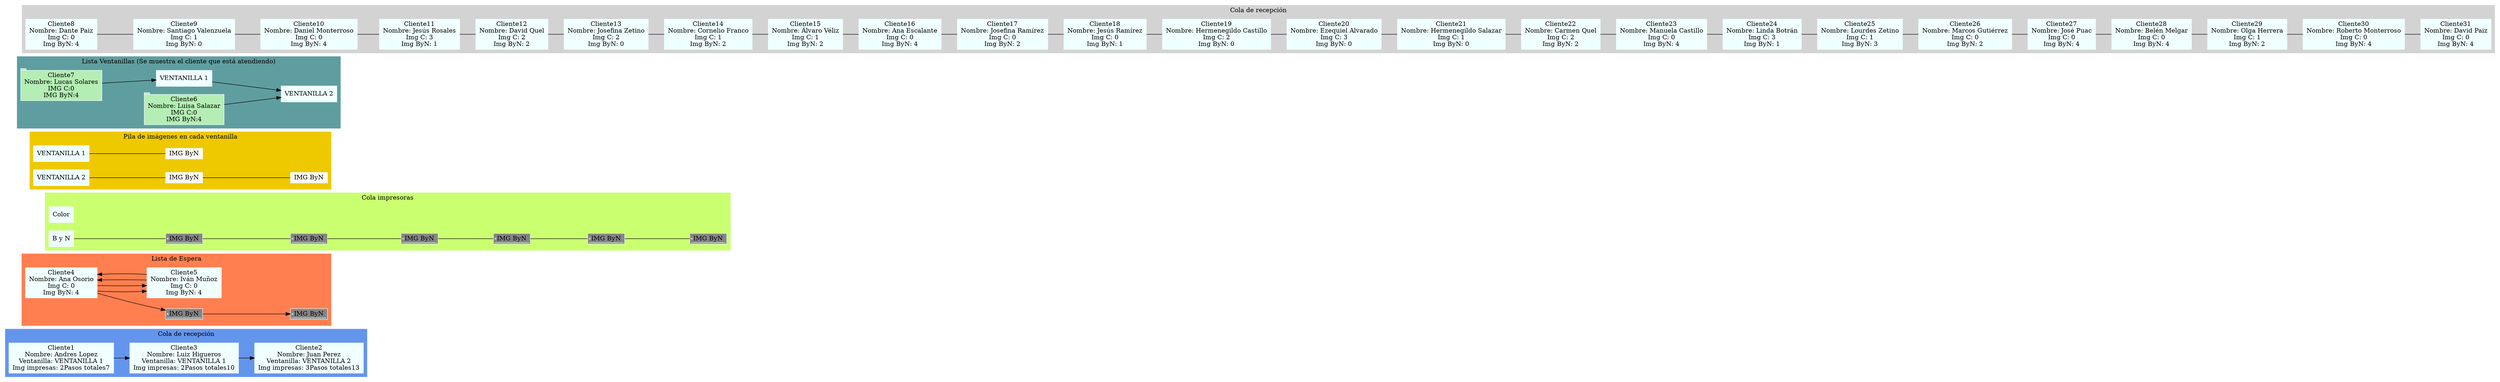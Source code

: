 digraph G {
node[shape=box, style="filled", color=azure1];
subgraph cluster_0{
style=filled
color=	cornflowerblue;
Cliente1872034366[label="Cliente1
Nombre: Andres Lopez
Ventanilla: VENTANILLA 1
Img impresas: 2Pasos totales7"]
Cliente1725154839[label="Cliente3
Nombre: Luiz Higueros
Ventanilla: VENTANILLA 1
Img impresas: 2Pasos totales10"]
Cliente1581781576[label="Cliente2
Nombre: Juan Perez
Ventanilla: VENTANILLA 2
Img impresas: 3Pasos totales13"]
Cliente1872034366 -> Cliente1725154839
Cliente1725154839 -> Cliente1581781576
label="Cola de recepción";
}
subgraph cluster_1{
style=filled
color=coral;
Cliente1950409829[label="Cliente4
Nombre: Ana Osorio
Img C: 0
Img ByN: 4"]
Imagen2055281022[shape=signature fillcolor=gray52 label="IMG ByN"]
Imagen2055281022[shape=signature fillcolor=gray52 label="IMG ByN"]
Imagen1554547126[shape=signature fillcolor=gray52 label="IMG ByN"]
Cliente789451788[label="Cliente5
Nombre: Iván Muñoz
Img C: 0
Img ByN: 4"]
Cliente1950409829 -> Imagen2055281022
Imagen2055281022 -> Imagen1554547126
Cliente1950409829 -> Cliente789451788
Cliente1950409829 -> Cliente789451788
Cliente789451788 -> Cliente1950409829
Cliente789451788 -> Cliente1950409829
label="Lista de Espera";
}
subgraph cluster_2{
style=filled
color=darkolivegreen1;
  edge [
    arrowhead="none"
  ];
Impresora1670675563[label="Color"]
Impresora225534817[label="B y N"]
Imagen617901223[shape=signature fillcolor=gray52 label="IMG ByN"]
Imagen617901223[shape=signature fillcolor=gray52 label="IMG ByN"]
Imagen1020371698[shape=signature fillcolor=gray52 label="IMG ByN"]
Imagen1555009630[shape=signature fillcolor=gray52 label="IMG ByN"]
Imagen1523554305[shape=signature fillcolor=gray52 label="IMG ByN"]
Imagen1175962213[shape=signature fillcolor=gray52 label="IMG ByN"]
Imagen918221581[shape=signature fillcolor=gray52 label="IMG ByN"]
Impresora225534817 -> Imagen617901223
Imagen617901223 -> Imagen1020371698
Imagen1020371698 -> Imagen1555009630
Imagen1555009630 -> Imagen1523554305
Imagen1523554305 -> Imagen1175962213
Imagen1175962213 -> Imagen918221581
label="Cola impresoras";
}
subgraph cluster_3{
style=filled
color=gold2;
  edge [
    arrowhead="none"
  ];
Ventanilla1259475183[label="VENTANILLA 1"]
Imagen41359092[shape=signature fillcolor=floralwhite label="IMG ByN"]
Imagen41359092[shape=signature fillcolor=floralwhite label="IMG ByN"]
Ventanilla1300109447[label="VENTANILLA 2"]
Imagen149928006[shape=signature fillcolor=floralwhite label="IMG ByN"]
Imagen149928006[shape=signature fillcolor=floralwhite label="IMG ByN"]
Imagen713338599[shape=signature fillcolor=floralwhite label="IMG ByN"]
Ventanilla1259475183 -> Imagen41359092
Ventanilla1300109447 -> Imagen149928006
Imagen149928006 -> Imagen713338599
label="Pila de imágenes en cada ventanilla";
}
subgraph cluster_4{
style=filled
color=cadetblue;
Ventanilla1259475182[label="VENTANILLA 1"]
ClienteV2016447921[shape=tab fillcolor=darkseagreen2 label="Cliente7
Nombre: Lucas Solares
IMG C:0
IMG ByN:4"]
Ventanilla1300109446[label="VENTANILLA 2"]
ClienteV1229416514[shape=tab fillcolor=darkseagreen2 label="Cliente6
Nombre: Luisa Salazar
IMG C:0
IMG ByN:4"]
ClienteV2016447921 -> Ventanilla1259475182
Ventanilla1259475182 -> Ventanilla1300109446
ClienteV1229416514 -> Ventanilla1300109446
label="Lista Ventanillas (Se muestra el cliente que está atendiendo)";
}
subgraph cluster_5{
style=filled
color=lightgrey;
  edge [
    arrowhead="none"
  ];
Cliente666988784[label="Cliente8
Nombre: Dante Paiz
Img C: 0
Img ByN: 4"]
Cliente1414644648[label="Cliente9
Nombre: Santiago Valenzuela
Img C: 1
Img ByN: 0"]
Cliente640070680[label="Cliente10
Nombre: Daniel Monterroso
Img C: 0
Img ByN: 4"]
Cliente1510467688[label="Cliente11
Nombre: Jesús Rosales
Img C: 3
Img ByN: 1"]
Cliente1995265320[label="Cliente12
Nombre: David Quel
Img C: 2
Img ByN: 2"]
Cliente746292446[label="Cliente13
Nombre: Josefina Zetino
Img C: 2
Img ByN: 0"]
Cliente1072591677[label="Cliente14
Nombre: Cornelio Franco
Img C: 1
Img ByN: 2"]
Cliente1159190947[label="Cliente15
Nombre: Álvaro Véliz
Img C: 1
Img ByN: 2"]
Cliente925858445[label="Cliente16
Nombre: Ana Escalante
Img C: 0
Img ByN: 4"]
Cliente798154996[label="Cliente17
Nombre: Josefina Ramírez
Img C: 0
Img ByN: 2"]
Cliente681842940[label="Cliente18
Nombre: Jesús Ramírez
Img C: 0
Img ByN: 1"]
Cliente1392838282[label="Cliente19
Nombre: Hermenegildo Castillo
Img C: 2
Img ByN: 0"]
Cliente523429237[label="Cliente20
Nombre: Ezequiel Alvarado
Img C: 3
Img ByN: 0"]
Cliente664740647[label="Cliente21
Nombre: Hermenegildo Salazar
Img C: 1
Img ByN: 0"]
Cliente804564176[label="Cliente22
Nombre: Carmen Quel
Img C: 2
Img ByN: 2"]
Cliente1421795058[label="Cliente23
Nombre: Manuela Castillo
Img C: 0
Img ByN: 4"]
Cliente168423058[label="Cliente24
Nombre: Linda Botrán
Img C: 3
Img ByN: 1"]
Cliente821270929[label="Cliente25
Nombre: Lourdes Zetino
Img C: 1
Img ByN: 3"]
Cliente1160460865[label="Cliente26
Nombre: Marcos Gutiérrez
Img C: 0
Img ByN: 2"]
Cliente1247233941[label="Cliente27
Nombre: José Puac
Img C: 0
Img ByN: 4"]
Cliente258952499[label="Cliente28
Nombre: Belén Melgar
Img C: 0
Img ByN: 4"]
Cliente603742814[label="Cliente29
Nombre: Olga Herrera
Img C: 1
Img ByN: 2"]
Cliente1067040082[label="Cliente30
Nombre: Roberto Monterroso
Img C: 0
Img ByN: 4"]
Cliente1325547227[label="Cliente31
Nombre: David Paiz
Img C: 0
Img ByN: 4"]
Cliente666988784 -> Cliente1414644648
Cliente1414644648 -> Cliente640070680
Cliente640070680 -> Cliente1510467688
Cliente1510467688 -> Cliente1995265320
Cliente1995265320 -> Cliente746292446
Cliente746292446 -> Cliente1072591677
Cliente1072591677 -> Cliente1159190947
Cliente1159190947 -> Cliente925858445
Cliente925858445 -> Cliente798154996
Cliente798154996 -> Cliente681842940
Cliente681842940 -> Cliente1392838282
Cliente1392838282 -> Cliente523429237
Cliente523429237 -> Cliente664740647
Cliente664740647 -> Cliente804564176
Cliente804564176 -> Cliente1421795058
Cliente1421795058 -> Cliente168423058
Cliente168423058 -> Cliente821270929
Cliente821270929 -> Cliente1160460865
Cliente1160460865 -> Cliente1247233941
Cliente1247233941 -> Cliente258952499
Cliente258952499 -> Cliente603742814
Cliente603742814 -> Cliente1067040082
Cliente1067040082 -> Cliente1325547227
label="Cola de recepción";
}
rankdir=LR;
}